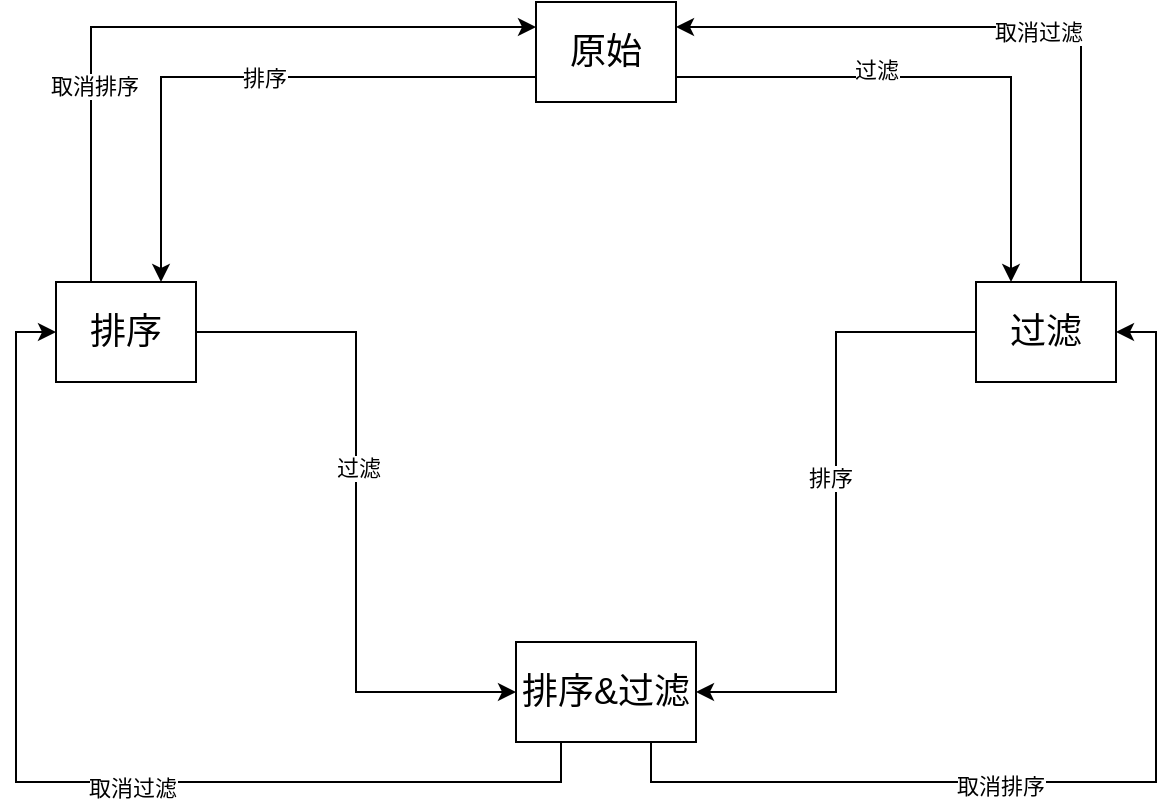 <mxfile version="21.3.8" type="github">
  <diagram name="Page-1" id="Pj8JxLWc7A7s6rLNthNV">
    <mxGraphModel dx="1434" dy="756" grid="1" gridSize="10" guides="1" tooltips="1" connect="1" arrows="1" fold="1" page="1" pageScale="1" pageWidth="827" pageHeight="1169" math="0" shadow="0">
      <root>
        <mxCell id="0" />
        <mxCell id="1" parent="0" />
        <mxCell id="4GPm9JofVKqe6rXFsB5L-11" style="edgeStyle=orthogonalEdgeStyle;rounded=0;orthogonalLoop=1;jettySize=auto;html=1;entryX=0;entryY=0.5;entryDx=0;entryDy=0;" edge="1" parent="1" source="4GPm9JofVKqe6rXFsB5L-1" target="4GPm9JofVKqe6rXFsB5L-5">
          <mxGeometry relative="1" as="geometry">
            <Array as="points">
              <mxPoint x="280" y="295" />
              <mxPoint x="280" y="475" />
            </Array>
          </mxGeometry>
        </mxCell>
        <mxCell id="4GPm9JofVKqe6rXFsB5L-12" value="过滤" style="edgeLabel;html=1;align=center;verticalAlign=middle;resizable=0;points=[];" vertex="1" connectable="0" parent="4GPm9JofVKqe6rXFsB5L-11">
          <mxGeometry x="-0.129" y="1" relative="1" as="geometry">
            <mxPoint as="offset" />
          </mxGeometry>
        </mxCell>
        <mxCell id="4GPm9JofVKqe6rXFsB5L-23" style="edgeStyle=orthogonalEdgeStyle;rounded=0;orthogonalLoop=1;jettySize=auto;html=1;exitX=0.25;exitY=0;exitDx=0;exitDy=0;entryX=0;entryY=0.25;entryDx=0;entryDy=0;" edge="1" parent="1" source="4GPm9JofVKqe6rXFsB5L-1" target="4GPm9JofVKqe6rXFsB5L-6">
          <mxGeometry relative="1" as="geometry" />
        </mxCell>
        <mxCell id="4GPm9JofVKqe6rXFsB5L-24" value="取消排序" style="edgeLabel;html=1;align=center;verticalAlign=middle;resizable=0;points=[];" vertex="1" connectable="0" parent="4GPm9JofVKqe6rXFsB5L-23">
          <mxGeometry x="-0.44" relative="1" as="geometry">
            <mxPoint x="1" as="offset" />
          </mxGeometry>
        </mxCell>
        <mxCell id="4GPm9JofVKqe6rXFsB5L-1" value="&lt;font style=&quot;font-size: 18px;&quot;&gt;排序&lt;/font&gt;" style="rounded=0;whiteSpace=wrap;html=1;" vertex="1" parent="1">
          <mxGeometry x="130" y="270" width="70" height="50" as="geometry" />
        </mxCell>
        <mxCell id="4GPm9JofVKqe6rXFsB5L-13" style="edgeStyle=orthogonalEdgeStyle;rounded=0;orthogonalLoop=1;jettySize=auto;html=1;entryX=1;entryY=0.5;entryDx=0;entryDy=0;" edge="1" parent="1" source="4GPm9JofVKqe6rXFsB5L-2" target="4GPm9JofVKqe6rXFsB5L-5">
          <mxGeometry relative="1" as="geometry" />
        </mxCell>
        <mxCell id="4GPm9JofVKqe6rXFsB5L-14" value="排序" style="edgeLabel;html=1;align=center;verticalAlign=middle;resizable=0;points=[];" vertex="1" connectable="0" parent="4GPm9JofVKqe6rXFsB5L-13">
          <mxGeometry x="-0.106" y="-3" relative="1" as="geometry">
            <mxPoint as="offset" />
          </mxGeometry>
        </mxCell>
        <mxCell id="4GPm9JofVKqe6rXFsB5L-20" style="edgeStyle=orthogonalEdgeStyle;rounded=0;orthogonalLoop=1;jettySize=auto;html=1;exitX=0.75;exitY=0;exitDx=0;exitDy=0;entryX=1;entryY=0.25;entryDx=0;entryDy=0;" edge="1" parent="1" source="4GPm9JofVKqe6rXFsB5L-2" target="4GPm9JofVKqe6rXFsB5L-6">
          <mxGeometry relative="1" as="geometry" />
        </mxCell>
        <mxCell id="4GPm9JofVKqe6rXFsB5L-21" value="取消过滤" style="edgeLabel;html=1;align=center;verticalAlign=middle;resizable=0;points=[];" vertex="1" connectable="0" parent="4GPm9JofVKqe6rXFsB5L-20">
          <mxGeometry x="-0.097" y="2" relative="1" as="geometry">
            <mxPoint as="offset" />
          </mxGeometry>
        </mxCell>
        <mxCell id="4GPm9JofVKqe6rXFsB5L-2" value="&lt;font style=&quot;font-size: 18px;&quot;&gt;过滤&lt;/font&gt;" style="rounded=0;whiteSpace=wrap;html=1;" vertex="1" parent="1">
          <mxGeometry x="590" y="270" width="70" height="50" as="geometry" />
        </mxCell>
        <mxCell id="4GPm9JofVKqe6rXFsB5L-15" style="edgeStyle=orthogonalEdgeStyle;rounded=0;orthogonalLoop=1;jettySize=auto;html=1;entryX=0;entryY=0.5;entryDx=0;entryDy=0;exitX=0.25;exitY=1;exitDx=0;exitDy=0;" edge="1" parent="1" source="4GPm9JofVKqe6rXFsB5L-5" target="4GPm9JofVKqe6rXFsB5L-1">
          <mxGeometry relative="1" as="geometry" />
        </mxCell>
        <mxCell id="4GPm9JofVKqe6rXFsB5L-16" value="取消过滤" style="edgeLabel;html=1;align=center;verticalAlign=middle;resizable=0;points=[];" vertex="1" connectable="0" parent="4GPm9JofVKqe6rXFsB5L-15">
          <mxGeometry x="-0.124" y="3" relative="1" as="geometry">
            <mxPoint x="1" as="offset" />
          </mxGeometry>
        </mxCell>
        <mxCell id="4GPm9JofVKqe6rXFsB5L-17" style="edgeStyle=orthogonalEdgeStyle;rounded=0;orthogonalLoop=1;jettySize=auto;html=1;exitX=0.75;exitY=1;exitDx=0;exitDy=0;entryX=1;entryY=0.5;entryDx=0;entryDy=0;" edge="1" parent="1" source="4GPm9JofVKqe6rXFsB5L-5" target="4GPm9JofVKqe6rXFsB5L-2">
          <mxGeometry relative="1" as="geometry" />
        </mxCell>
        <mxCell id="4GPm9JofVKqe6rXFsB5L-18" value="取消排序" style="edgeLabel;html=1;align=center;verticalAlign=middle;resizable=0;points=[];" vertex="1" connectable="0" parent="4GPm9JofVKqe6rXFsB5L-17">
          <mxGeometry x="-0.248" y="-2" relative="1" as="geometry">
            <mxPoint as="offset" />
          </mxGeometry>
        </mxCell>
        <mxCell id="4GPm9JofVKqe6rXFsB5L-5" value="&lt;font style=&quot;font-size: 18px;&quot;&gt;排序&amp;amp;过滤&lt;/font&gt;" style="rounded=0;whiteSpace=wrap;html=1;" vertex="1" parent="1">
          <mxGeometry x="360" y="450" width="90" height="50" as="geometry" />
        </mxCell>
        <mxCell id="4GPm9JofVKqe6rXFsB5L-7" style="edgeStyle=orthogonalEdgeStyle;rounded=0;orthogonalLoop=1;jettySize=auto;html=1;exitX=0;exitY=0.75;exitDx=0;exitDy=0;entryX=0.75;entryY=0;entryDx=0;entryDy=0;" edge="1" parent="1" source="4GPm9JofVKqe6rXFsB5L-6" target="4GPm9JofVKqe6rXFsB5L-1">
          <mxGeometry relative="1" as="geometry" />
        </mxCell>
        <mxCell id="4GPm9JofVKqe6rXFsB5L-9" value="排序" style="edgeLabel;html=1;align=center;verticalAlign=middle;resizable=0;points=[];" vertex="1" connectable="0" parent="4GPm9JofVKqe6rXFsB5L-7">
          <mxGeometry x="-0.062" relative="1" as="geometry">
            <mxPoint as="offset" />
          </mxGeometry>
        </mxCell>
        <mxCell id="4GPm9JofVKqe6rXFsB5L-8" style="edgeStyle=orthogonalEdgeStyle;rounded=0;orthogonalLoop=1;jettySize=auto;html=1;entryX=0.25;entryY=0;entryDx=0;entryDy=0;exitX=1;exitY=0.75;exitDx=0;exitDy=0;" edge="1" parent="1" source="4GPm9JofVKqe6rXFsB5L-6" target="4GPm9JofVKqe6rXFsB5L-2">
          <mxGeometry relative="1" as="geometry" />
        </mxCell>
        <mxCell id="4GPm9JofVKqe6rXFsB5L-10" value="过滤" style="edgeLabel;html=1;align=center;verticalAlign=middle;resizable=0;points=[];" vertex="1" connectable="0" parent="4GPm9JofVKqe6rXFsB5L-8">
          <mxGeometry x="-0.26" y="4" relative="1" as="geometry">
            <mxPoint as="offset" />
          </mxGeometry>
        </mxCell>
        <mxCell id="4GPm9JofVKqe6rXFsB5L-6" value="&lt;font style=&quot;font-size: 18px;&quot;&gt;原始&lt;br&gt;&lt;/font&gt;" style="rounded=0;whiteSpace=wrap;html=1;" vertex="1" parent="1">
          <mxGeometry x="370" y="130" width="70" height="50" as="geometry" />
        </mxCell>
      </root>
    </mxGraphModel>
  </diagram>
</mxfile>
